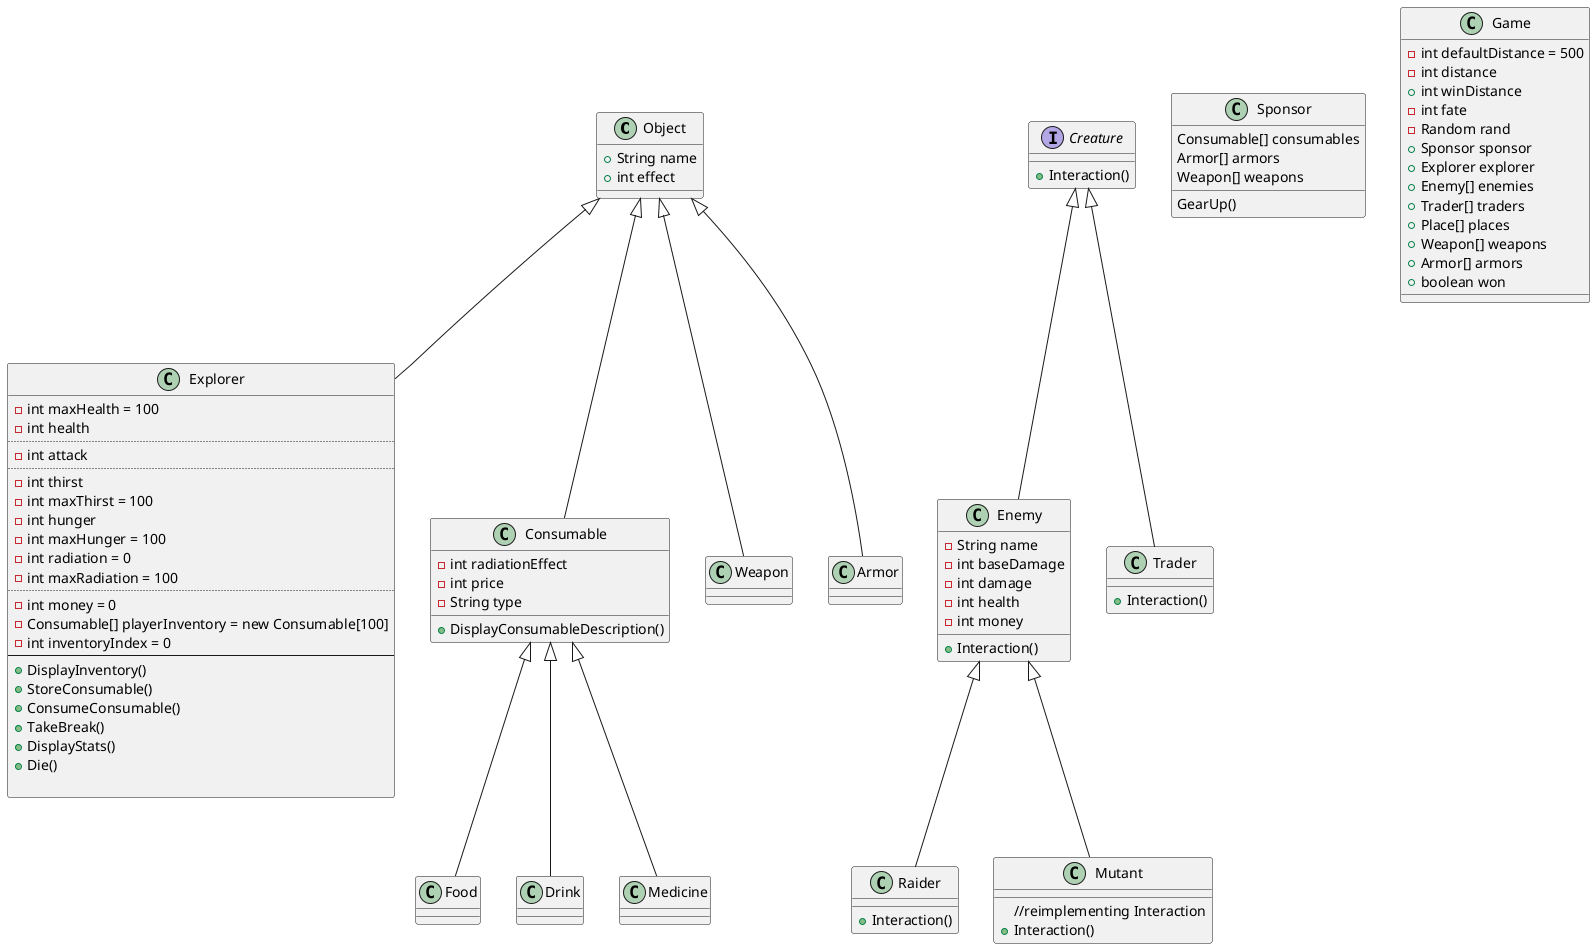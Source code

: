 @startuml Simulation

Object <|-- Explorer
Object <|-- Consumable

Creature <|-- Enemy 
Creature <|-- Trader 

Enemy <|-- Raider
Enemy <|-- Mutant

Consumable <|-- Food 
Consumable <|-- Drink 
Consumable <|-- Medicine

Object <|-- Weapon
Object <|-- Armor

class Object{
	+ String name
	+ int effect
}
interface Creature{
	+ Interaction()
}

class Consumable{
	- int radiationEffect
	- int price
	- String type

	+ DisplayConsumableDescription()
}

class Enemy{
	- String name
	- int baseDamage
	- int damage
	- int health
	- int money

	+ Interaction()
}
class Mutant{
	{method}//reimplementing Interaction
	+ Interaction()
}
class Raider{
	+ Interaction()
}
class Trader{
	+ Interaction()
}

class Explorer{
	- int maxHealth = 100
	- int health
	..
	- int attack
	..
	- int thirst
	- int maxThirst = 100
	- int hunger
	- int maxHunger = 100
	- int radiation = 0
	- int maxRadiation = 100
	..
	- int money = 0
	- Consumable[] playerInventory = new Consumable[100]
	- int inventoryIndex = 0
	--
	+ DisplayInventory()
	+ StoreConsumable()
	+ ConsumeConsumable()
	+ TakeBreak()
	+ DisplayStats()
	+ Die()

}

class Sponsor{
	Consumable[] consumables
	Armor[] armors 
	Weapon[] weapons

	GearUp()
}

class Game{
	- int defaultDistance = 500
	- int distance
	+ int winDistance
	- int fate
	- Random rand 
	+ Sponsor sponsor
	+ Explorer explorer
	+ Enemy[] enemies
	+ Trader[] traders
	+ Place[] places
	+ Weapon[] weapons
	+ Armor[] armors
	+ boolean won
}
@enduml